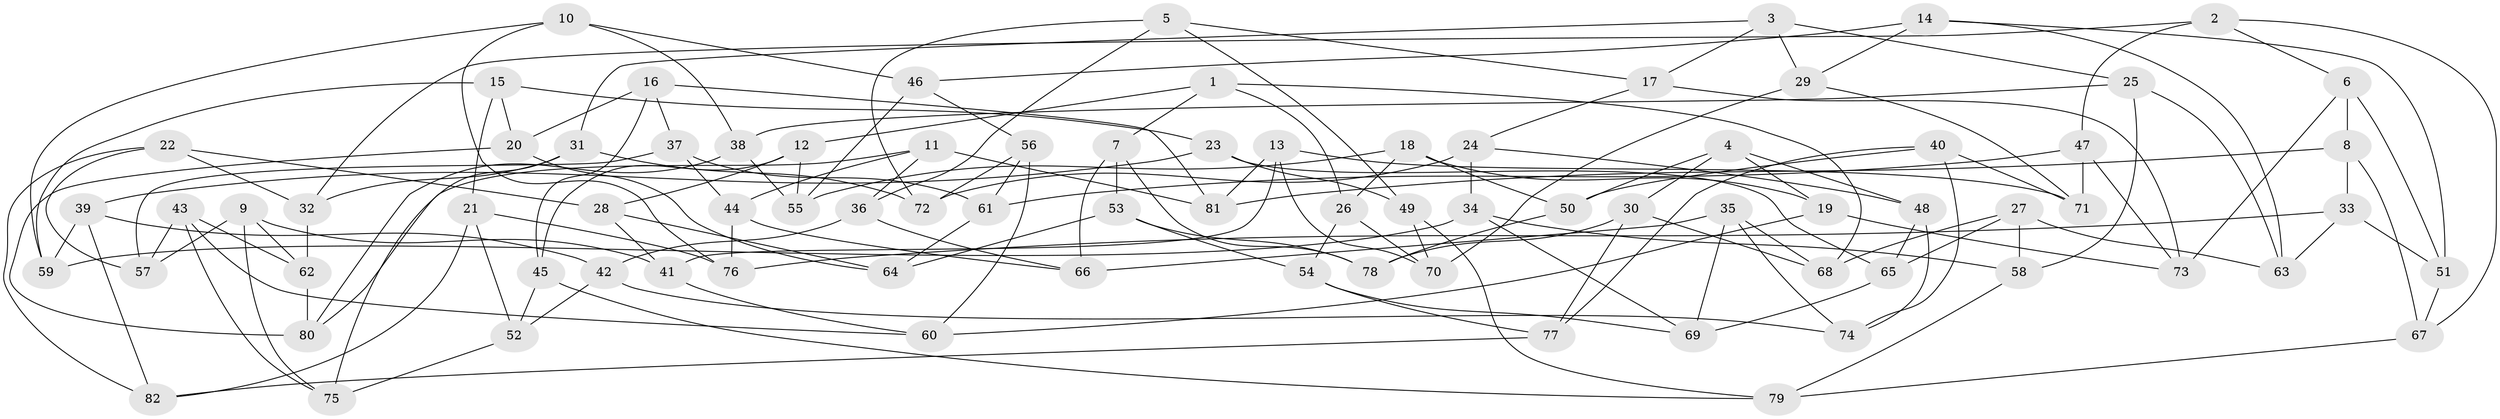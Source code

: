 // Generated by graph-tools (version 1.1) at 2025/16/03/09/25 04:16:17]
// undirected, 82 vertices, 164 edges
graph export_dot {
graph [start="1"]
  node [color=gray90,style=filled];
  1;
  2;
  3;
  4;
  5;
  6;
  7;
  8;
  9;
  10;
  11;
  12;
  13;
  14;
  15;
  16;
  17;
  18;
  19;
  20;
  21;
  22;
  23;
  24;
  25;
  26;
  27;
  28;
  29;
  30;
  31;
  32;
  33;
  34;
  35;
  36;
  37;
  38;
  39;
  40;
  41;
  42;
  43;
  44;
  45;
  46;
  47;
  48;
  49;
  50;
  51;
  52;
  53;
  54;
  55;
  56;
  57;
  58;
  59;
  60;
  61;
  62;
  63;
  64;
  65;
  66;
  67;
  68;
  69;
  70;
  71;
  72;
  73;
  74;
  75;
  76;
  77;
  78;
  79;
  80;
  81;
  82;
  1 -- 26;
  1 -- 12;
  1 -- 68;
  1 -- 7;
  2 -- 32;
  2 -- 6;
  2 -- 47;
  2 -- 67;
  3 -- 29;
  3 -- 31;
  3 -- 17;
  3 -- 25;
  4 -- 19;
  4 -- 30;
  4 -- 50;
  4 -- 48;
  5 -- 36;
  5 -- 17;
  5 -- 72;
  5 -- 49;
  6 -- 73;
  6 -- 8;
  6 -- 51;
  7 -- 66;
  7 -- 53;
  7 -- 78;
  8 -- 67;
  8 -- 33;
  8 -- 81;
  9 -- 75;
  9 -- 57;
  9 -- 62;
  9 -- 41;
  10 -- 38;
  10 -- 59;
  10 -- 76;
  10 -- 46;
  11 -- 81;
  11 -- 80;
  11 -- 44;
  11 -- 36;
  12 -- 28;
  12 -- 45;
  12 -- 55;
  13 -- 81;
  13 -- 71;
  13 -- 70;
  13 -- 41;
  14 -- 46;
  14 -- 51;
  14 -- 63;
  14 -- 29;
  15 -- 21;
  15 -- 20;
  15 -- 59;
  15 -- 23;
  16 -- 45;
  16 -- 81;
  16 -- 37;
  16 -- 20;
  17 -- 24;
  17 -- 73;
  18 -- 55;
  18 -- 26;
  18 -- 19;
  18 -- 50;
  19 -- 73;
  19 -- 60;
  20 -- 80;
  20 -- 64;
  21 -- 76;
  21 -- 82;
  21 -- 52;
  22 -- 82;
  22 -- 32;
  22 -- 57;
  22 -- 28;
  23 -- 39;
  23 -- 65;
  23 -- 49;
  24 -- 34;
  24 -- 72;
  24 -- 48;
  25 -- 38;
  25 -- 63;
  25 -- 58;
  26 -- 54;
  26 -- 70;
  27 -- 68;
  27 -- 58;
  27 -- 65;
  27 -- 63;
  28 -- 41;
  28 -- 64;
  29 -- 71;
  29 -- 70;
  30 -- 77;
  30 -- 68;
  30 -- 78;
  31 -- 72;
  31 -- 75;
  31 -- 32;
  32 -- 62;
  33 -- 63;
  33 -- 76;
  33 -- 51;
  34 -- 59;
  34 -- 69;
  34 -- 58;
  35 -- 68;
  35 -- 66;
  35 -- 69;
  35 -- 74;
  36 -- 42;
  36 -- 66;
  37 -- 61;
  37 -- 57;
  37 -- 44;
  38 -- 80;
  38 -- 55;
  39 -- 82;
  39 -- 42;
  39 -- 59;
  40 -- 50;
  40 -- 74;
  40 -- 71;
  40 -- 77;
  41 -- 60;
  42 -- 74;
  42 -- 52;
  43 -- 75;
  43 -- 62;
  43 -- 60;
  43 -- 57;
  44 -- 66;
  44 -- 76;
  45 -- 79;
  45 -- 52;
  46 -- 56;
  46 -- 55;
  47 -- 71;
  47 -- 73;
  47 -- 61;
  48 -- 74;
  48 -- 65;
  49 -- 70;
  49 -- 79;
  50 -- 78;
  51 -- 67;
  52 -- 75;
  53 -- 64;
  53 -- 54;
  53 -- 78;
  54 -- 77;
  54 -- 69;
  56 -- 61;
  56 -- 60;
  56 -- 72;
  58 -- 79;
  61 -- 64;
  62 -- 80;
  65 -- 69;
  67 -- 79;
  77 -- 82;
}
